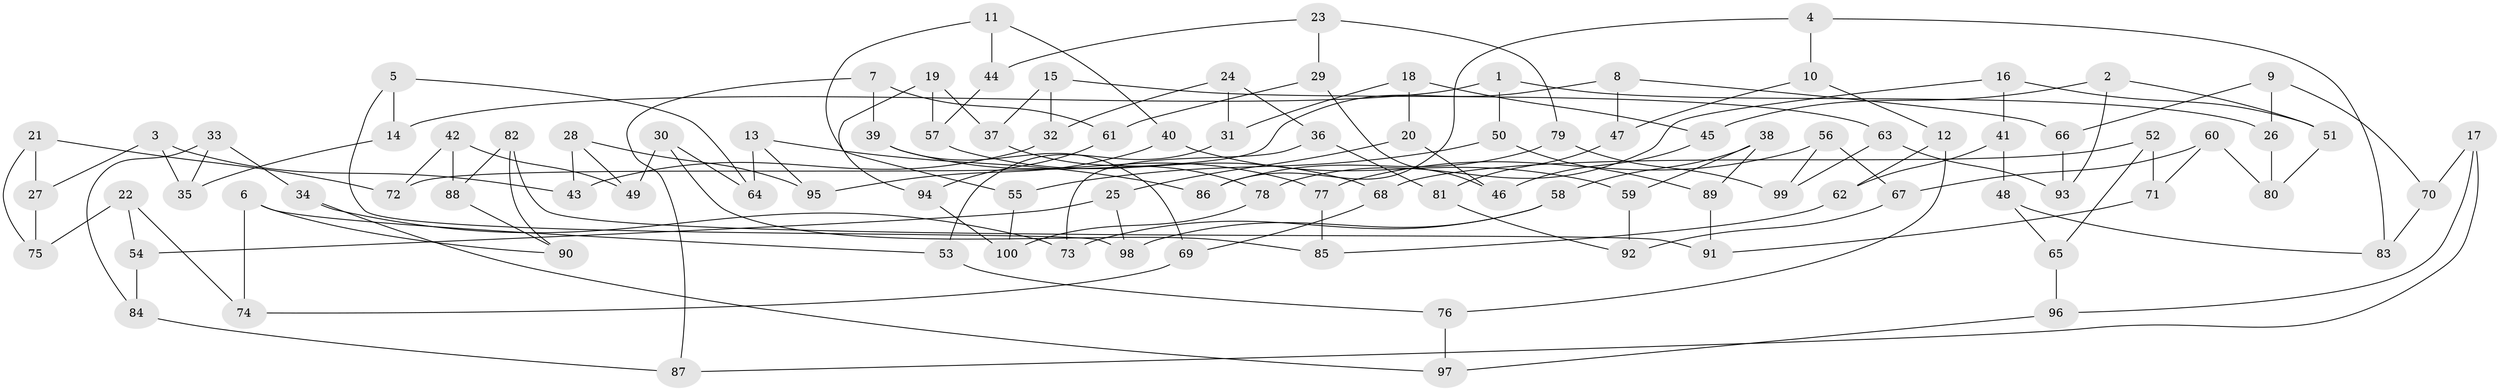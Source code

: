 // Generated by graph-tools (version 1.1) at 2025/39/02/21/25 10:39:00]
// undirected, 100 vertices, 150 edges
graph export_dot {
graph [start="1"]
  node [color=gray90,style=filled];
  1;
  2;
  3;
  4;
  5;
  6;
  7;
  8;
  9;
  10;
  11;
  12;
  13;
  14;
  15;
  16;
  17;
  18;
  19;
  20;
  21;
  22;
  23;
  24;
  25;
  26;
  27;
  28;
  29;
  30;
  31;
  32;
  33;
  34;
  35;
  36;
  37;
  38;
  39;
  40;
  41;
  42;
  43;
  44;
  45;
  46;
  47;
  48;
  49;
  50;
  51;
  52;
  53;
  54;
  55;
  56;
  57;
  58;
  59;
  60;
  61;
  62;
  63;
  64;
  65;
  66;
  67;
  68;
  69;
  70;
  71;
  72;
  73;
  74;
  75;
  76;
  77;
  78;
  79;
  80;
  81;
  82;
  83;
  84;
  85;
  86;
  87;
  88;
  89;
  90;
  91;
  92;
  93;
  94;
  95;
  96;
  97;
  98;
  99;
  100;
  1 -- 14;
  1 -- 50;
  1 -- 26;
  2 -- 51;
  2 -- 93;
  2 -- 45;
  3 -- 35;
  3 -- 43;
  3 -- 27;
  4 -- 10;
  4 -- 83;
  4 -- 86;
  5 -- 64;
  5 -- 98;
  5 -- 14;
  6 -- 53;
  6 -- 74;
  6 -- 90;
  7 -- 87;
  7 -- 39;
  7 -- 61;
  8 -- 66;
  8 -- 47;
  8 -- 72;
  9 -- 66;
  9 -- 26;
  9 -- 70;
  10 -- 47;
  10 -- 12;
  11 -- 40;
  11 -- 44;
  11 -- 55;
  12 -- 76;
  12 -- 62;
  13 -- 95;
  13 -- 86;
  13 -- 64;
  14 -- 35;
  15 -- 32;
  15 -- 63;
  15 -- 37;
  16 -- 41;
  16 -- 78;
  16 -- 51;
  17 -- 87;
  17 -- 70;
  17 -- 96;
  18 -- 20;
  18 -- 31;
  18 -- 45;
  19 -- 94;
  19 -- 57;
  19 -- 37;
  20 -- 46;
  20 -- 25;
  21 -- 72;
  21 -- 27;
  21 -- 75;
  22 -- 54;
  22 -- 74;
  22 -- 75;
  23 -- 79;
  23 -- 44;
  23 -- 29;
  24 -- 31;
  24 -- 36;
  24 -- 32;
  25 -- 98;
  25 -- 54;
  26 -- 80;
  27 -- 75;
  28 -- 43;
  28 -- 95;
  28 -- 49;
  29 -- 46;
  29 -- 61;
  30 -- 49;
  30 -- 85;
  30 -- 64;
  31 -- 53;
  32 -- 43;
  33 -- 35;
  33 -- 84;
  33 -- 34;
  34 -- 73;
  34 -- 97;
  36 -- 81;
  36 -- 73;
  37 -- 78;
  38 -- 89;
  38 -- 59;
  38 -- 58;
  39 -- 69;
  39 -- 77;
  40 -- 59;
  40 -- 95;
  41 -- 48;
  41 -- 62;
  42 -- 72;
  42 -- 88;
  42 -- 49;
  44 -- 57;
  45 -- 46;
  47 -- 81;
  48 -- 83;
  48 -- 65;
  50 -- 55;
  50 -- 89;
  51 -- 80;
  52 -- 68;
  52 -- 65;
  52 -- 71;
  53 -- 76;
  54 -- 84;
  55 -- 100;
  56 -- 99;
  56 -- 77;
  56 -- 67;
  57 -- 68;
  58 -- 98;
  58 -- 73;
  59 -- 92;
  60 -- 67;
  60 -- 71;
  60 -- 80;
  61 -- 94;
  62 -- 85;
  63 -- 99;
  63 -- 93;
  65 -- 96;
  66 -- 93;
  67 -- 92;
  68 -- 69;
  69 -- 74;
  70 -- 83;
  71 -- 91;
  76 -- 97;
  77 -- 85;
  78 -- 100;
  79 -- 99;
  79 -- 86;
  81 -- 92;
  82 -- 88;
  82 -- 90;
  82 -- 91;
  84 -- 87;
  88 -- 90;
  89 -- 91;
  94 -- 100;
  96 -- 97;
}

